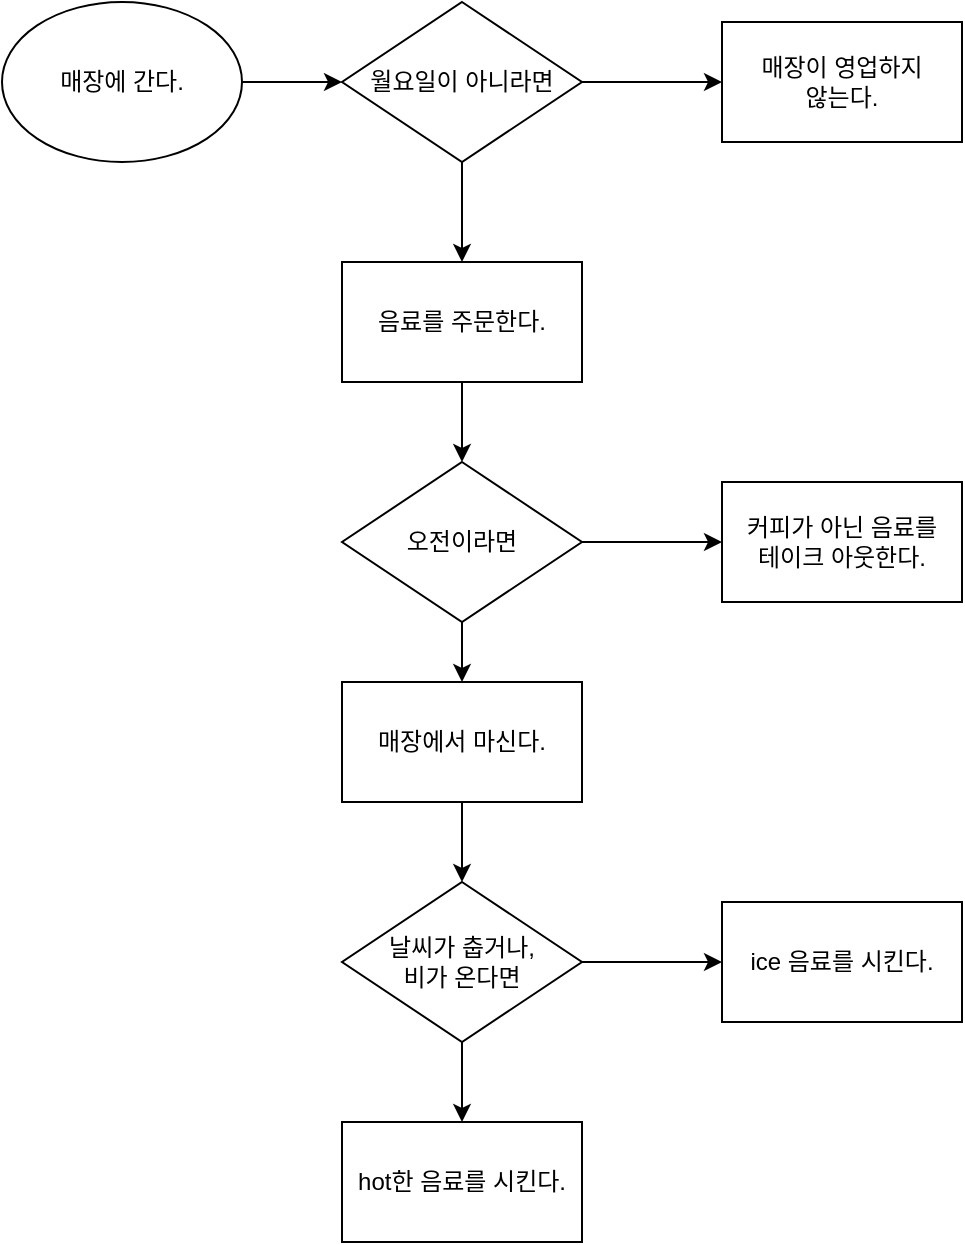 <mxfile>
    <diagram id="Lf9W5mLsWyu6fqY8lNBR" name="Page-1">
        <mxGraphModel dx="1165" dy="225" grid="1" gridSize="10" guides="1" tooltips="1" connect="1" arrows="1" fold="1" page="1" pageScale="1" pageWidth="850" pageHeight="1100" math="0" shadow="0">
            <root>
                <mxCell id="0"/>
                <mxCell id="1" parent="0"/>
                <mxCell id="7" style="edgeStyle=none;html=1;entryX=0;entryY=0.5;entryDx=0;entryDy=0;" edge="1" parent="1" source="2" target="5">
                    <mxGeometry relative="1" as="geometry"/>
                </mxCell>
                <mxCell id="2" value="매장에 간다." style="ellipse;whiteSpace=wrap;html=1;" vertex="1" parent="1">
                    <mxGeometry x="150" y="160" width="120" height="80" as="geometry"/>
                </mxCell>
                <mxCell id="6" style="edgeStyle=none;html=1;entryX=0;entryY=0.5;entryDx=0;entryDy=0;" edge="1" parent="1" source="5" target="10">
                    <mxGeometry relative="1" as="geometry">
                        <mxPoint x="560" y="220" as="targetPoint"/>
                    </mxGeometry>
                </mxCell>
                <mxCell id="8" style="edgeStyle=none;html=1;entryX=0.5;entryY=0;entryDx=0;entryDy=0;" edge="1" parent="1" source="5" target="9">
                    <mxGeometry relative="1" as="geometry">
                        <mxPoint x="380" y="320" as="targetPoint"/>
                    </mxGeometry>
                </mxCell>
                <mxCell id="5" value="월요일이 아니라면" style="rhombus;whiteSpace=wrap;html=1;" vertex="1" parent="1">
                    <mxGeometry x="320" y="160" width="120" height="80" as="geometry"/>
                </mxCell>
                <mxCell id="13" style="edgeStyle=none;html=1;entryX=0.5;entryY=0;entryDx=0;entryDy=0;" edge="1" parent="1" source="9" target="12">
                    <mxGeometry relative="1" as="geometry"/>
                </mxCell>
                <mxCell id="9" value="&lt;span&gt;음료를 주문한다.&lt;/span&gt;" style="rounded=0;whiteSpace=wrap;html=1;" vertex="1" parent="1">
                    <mxGeometry x="320" y="290" width="120" height="60" as="geometry"/>
                </mxCell>
                <mxCell id="10" value="매장이 영업하지&lt;br&gt;않는다." style="rounded=0;whiteSpace=wrap;html=1;" vertex="1" parent="1">
                    <mxGeometry x="510" y="170" width="120" height="60" as="geometry"/>
                </mxCell>
                <mxCell id="15" style="edgeStyle=none;html=1;exitX=0.5;exitY=1;exitDx=0;exitDy=0;entryX=0.5;entryY=0;entryDx=0;entryDy=0;" edge="1" parent="1" source="12" target="14">
                    <mxGeometry relative="1" as="geometry"/>
                </mxCell>
                <mxCell id="17" style="edgeStyle=none;html=1;entryX=0;entryY=0.5;entryDx=0;entryDy=0;" edge="1" parent="1" source="12" target="16">
                    <mxGeometry relative="1" as="geometry"/>
                </mxCell>
                <mxCell id="12" value="오전이라면" style="rhombus;whiteSpace=wrap;html=1;" vertex="1" parent="1">
                    <mxGeometry x="320" y="390" width="120" height="80" as="geometry"/>
                </mxCell>
                <mxCell id="19" style="edgeStyle=none;html=1;entryX=0.5;entryY=0;entryDx=0;entryDy=0;" edge="1" parent="1" source="14" target="18">
                    <mxGeometry relative="1" as="geometry"/>
                </mxCell>
                <mxCell id="14" value="&lt;span&gt;매장에서 마신다.&lt;/span&gt;" style="rounded=0;whiteSpace=wrap;html=1;" vertex="1" parent="1">
                    <mxGeometry x="320" y="500" width="120" height="60" as="geometry"/>
                </mxCell>
                <mxCell id="16" value="&lt;span&gt;커피가 아닌 음료를&lt;br&gt;테이크 아웃한다.&lt;br&gt;&lt;/span&gt;" style="rounded=0;whiteSpace=wrap;html=1;" vertex="1" parent="1">
                    <mxGeometry x="510" y="400" width="120" height="60" as="geometry"/>
                </mxCell>
                <mxCell id="22" style="edgeStyle=none;html=1;exitX=1;exitY=0.5;exitDx=0;exitDy=0;entryX=0;entryY=0.5;entryDx=0;entryDy=0;" edge="1" parent="1" source="18" target="21">
                    <mxGeometry relative="1" as="geometry"/>
                </mxCell>
                <mxCell id="23" style="edgeStyle=none;html=1;exitX=0.5;exitY=1;exitDx=0;exitDy=0;entryX=0.5;entryY=0;entryDx=0;entryDy=0;" edge="1" parent="1" source="18" target="20">
                    <mxGeometry relative="1" as="geometry"/>
                </mxCell>
                <mxCell id="18" value="날씨가 춥거나,&lt;br&gt;비가 온다면" style="rhombus;whiteSpace=wrap;html=1;" vertex="1" parent="1">
                    <mxGeometry x="320" y="600" width="120" height="80" as="geometry"/>
                </mxCell>
                <mxCell id="20" value="&lt;span&gt;hot한 음료를 시킨다.&lt;br&gt;&lt;/span&gt;" style="rounded=0;whiteSpace=wrap;html=1;" vertex="1" parent="1">
                    <mxGeometry x="320" y="720" width="120" height="60" as="geometry"/>
                </mxCell>
                <mxCell id="21" value="&lt;span&gt;ice 음료를 시킨다.&lt;br&gt;&lt;/span&gt;" style="rounded=0;whiteSpace=wrap;html=1;" vertex="1" parent="1">
                    <mxGeometry x="510" y="610" width="120" height="60" as="geometry"/>
                </mxCell>
            </root>
        </mxGraphModel>
    </diagram>
</mxfile>